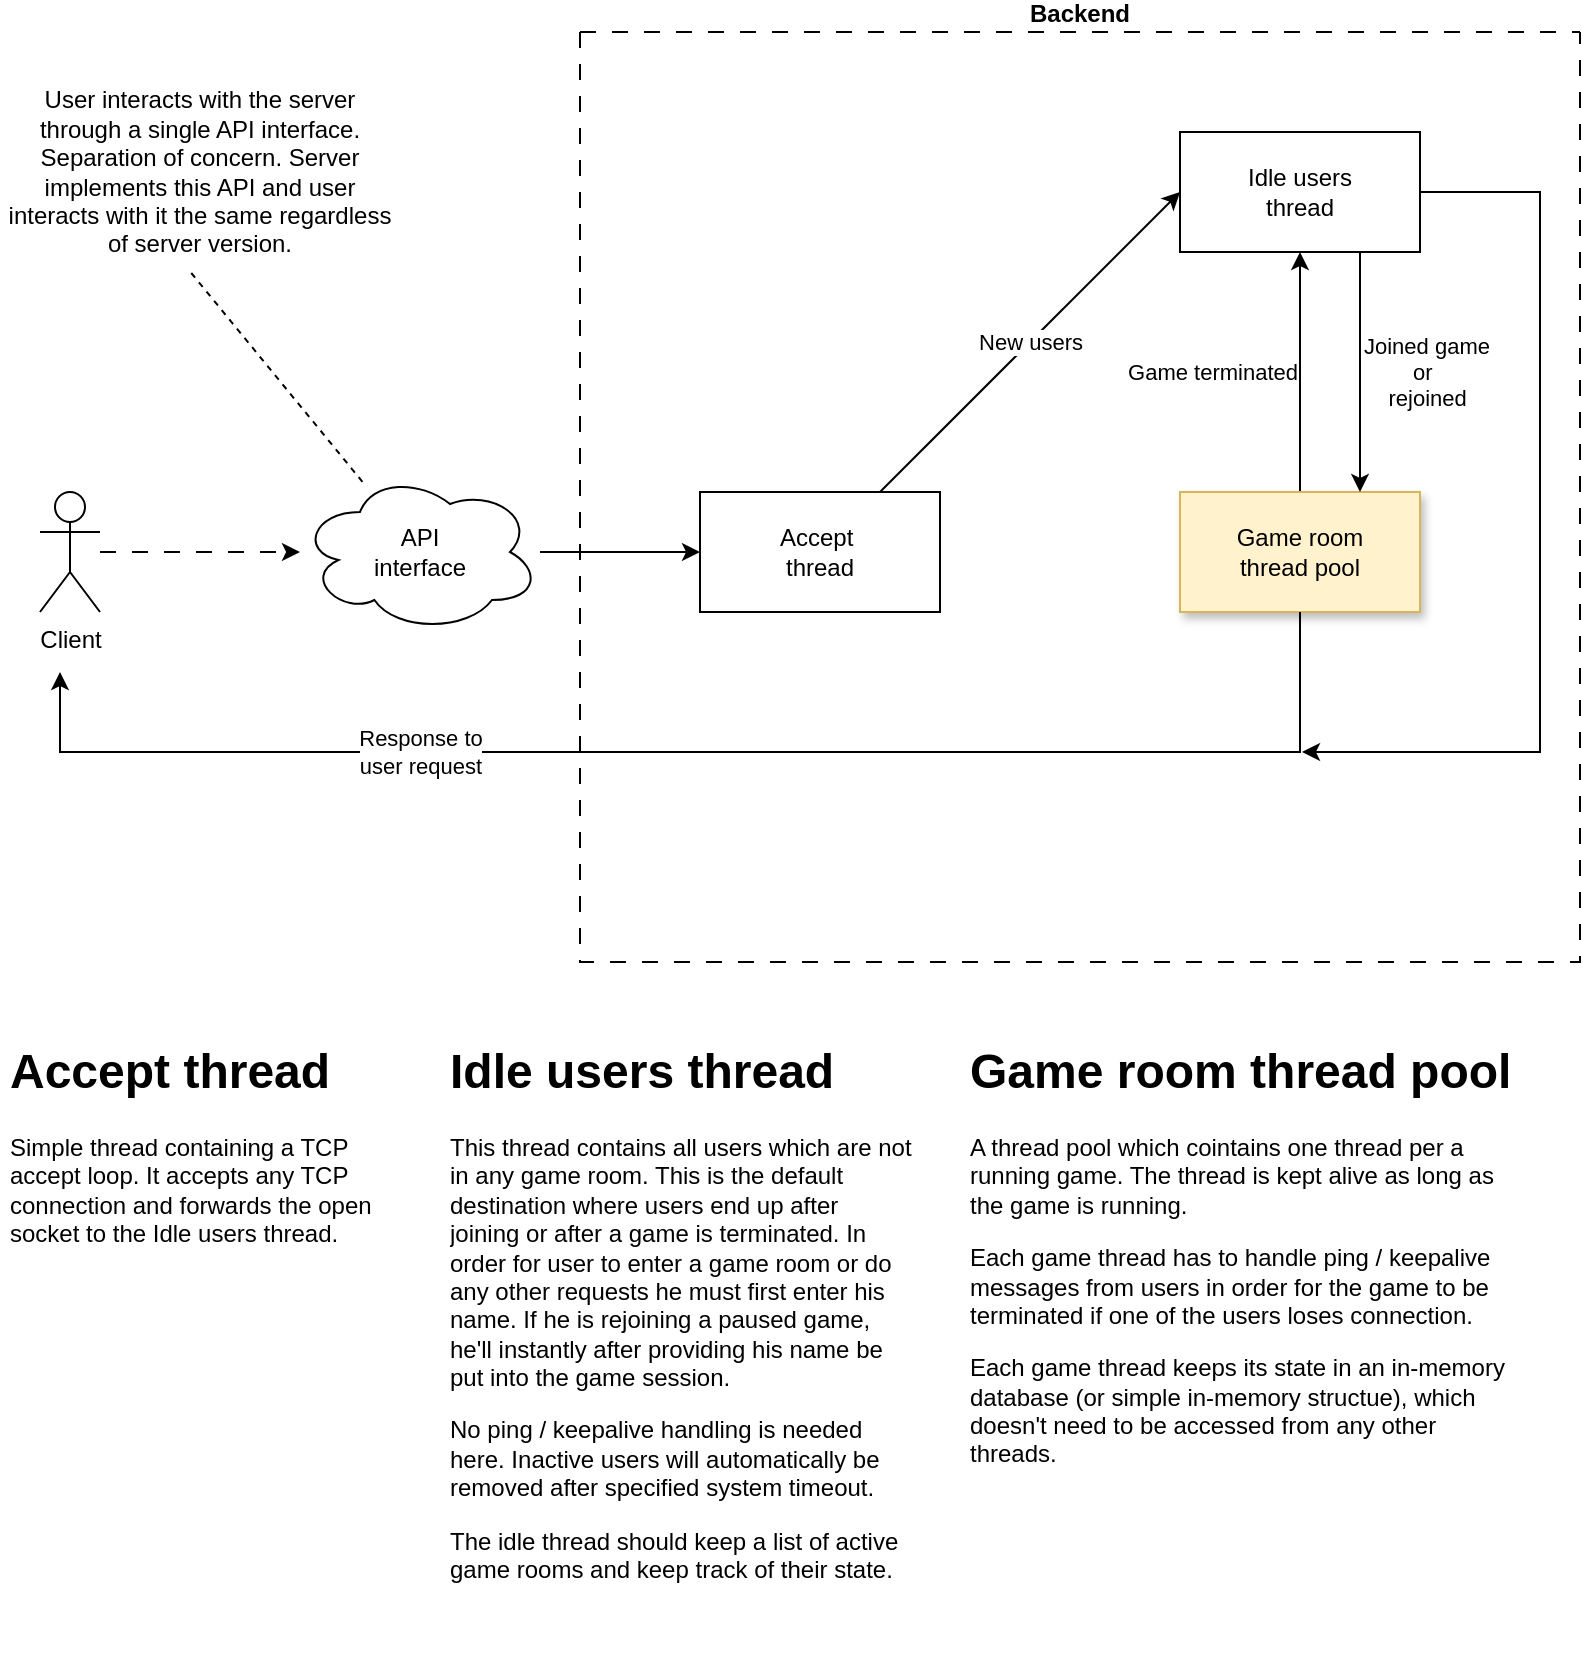 <mxfile version="22.0.3" type="device">
  <diagram name="System architecture" id="EF8Ic291jIvfLlJ6UbFK">
    <mxGraphModel dx="980" dy="590" grid="1" gridSize="10" guides="1" tooltips="1" connect="1" arrows="1" fold="1" page="1" pageScale="1" pageWidth="850" pageHeight="1100" math="0" shadow="0">
      <root>
        <mxCell id="0" />
        <mxCell id="1" parent="0" />
        <mxCell id="X_usCGB1Pf8Fytaaig_z-1" value="Client" style="shape=umlActor;verticalLabelPosition=bottom;verticalAlign=top;html=1;outlineConnect=0;" parent="1" vertex="1">
          <mxGeometry x="70" y="320" width="30" height="60" as="geometry" />
        </mxCell>
        <mxCell id="X_usCGB1Pf8Fytaaig_z-25" style="edgeStyle=orthogonalEdgeStyle;rounded=0;orthogonalLoop=1;jettySize=auto;html=1;" parent="1" source="X_usCGB1Pf8Fytaaig_z-6" target="X_usCGB1Pf8Fytaaig_z-15" edge="1">
          <mxGeometry relative="1" as="geometry" />
        </mxCell>
        <mxCell id="X_usCGB1Pf8Fytaaig_z-6" value="API&lt;br&gt;interface" style="ellipse;shape=cloud;whiteSpace=wrap;html=1;" parent="1" vertex="1">
          <mxGeometry x="200" y="310" width="120" height="80" as="geometry" />
        </mxCell>
        <mxCell id="X_usCGB1Pf8Fytaaig_z-7" style="edgeStyle=orthogonalEdgeStyle;rounded=0;orthogonalLoop=1;jettySize=auto;html=1;dashed=1;dashPattern=8 8;" parent="1" source="X_usCGB1Pf8Fytaaig_z-1" target="X_usCGB1Pf8Fytaaig_z-6" edge="1">
          <mxGeometry relative="1" as="geometry">
            <mxPoint x="170" y="340" as="targetPoint" />
          </mxGeometry>
        </mxCell>
        <mxCell id="X_usCGB1Pf8Fytaaig_z-9" value="User interacts with the server through a single API interface.&lt;br&gt;Separation of concern. Server implements this API and user interacts with it the same regardless of server version." style="text;html=1;strokeColor=none;fillColor=none;align=center;verticalAlign=middle;whiteSpace=wrap;rounded=0;" parent="1" vertex="1">
          <mxGeometry x="50" y="110" width="200" height="100" as="geometry" />
        </mxCell>
        <mxCell id="X_usCGB1Pf8Fytaaig_z-13" value="Backend" style="swimlane;startSize=0;dashed=1;dashPattern=8 8;align=center;labelPosition=center;verticalLabelPosition=top;verticalAlign=bottom;" parent="1" vertex="1">
          <mxGeometry x="340" y="90" width="500" height="465" as="geometry" />
        </mxCell>
        <mxCell id="X_usCGB1Pf8Fytaaig_z-23" value="Game terminated" style="edgeStyle=orthogonalEdgeStyle;rounded=0;orthogonalLoop=1;jettySize=auto;html=1;entryX=0.5;entryY=1;entryDx=0;entryDy=0;labelPosition=left;verticalLabelPosition=middle;align=right;verticalAlign=middle;" parent="X_usCGB1Pf8Fytaaig_z-13" source="X_usCGB1Pf8Fytaaig_z-18" target="X_usCGB1Pf8Fytaaig_z-19" edge="1">
          <mxGeometry relative="1" as="geometry" />
        </mxCell>
        <mxCell id="X_usCGB1Pf8Fytaaig_z-18" value="Game room&lt;br&gt;thread pool" style="rounded=0;whiteSpace=wrap;html=1;glass=0;shadow=1;fillColor=#fff2cc;strokeColor=#d6b656;" parent="X_usCGB1Pf8Fytaaig_z-13" vertex="1">
          <mxGeometry x="300" y="230" width="120" height="60" as="geometry" />
        </mxCell>
        <mxCell id="X_usCGB1Pf8Fytaaig_z-20" value="New users" style="rounded=0;orthogonalLoop=1;jettySize=auto;html=1;entryX=0;entryY=0.5;entryDx=0;entryDy=0;" parent="X_usCGB1Pf8Fytaaig_z-13" source="X_usCGB1Pf8Fytaaig_z-15" target="X_usCGB1Pf8Fytaaig_z-19" edge="1">
          <mxGeometry relative="1" as="geometry" />
        </mxCell>
        <mxCell id="X_usCGB1Pf8Fytaaig_z-15" value="Accept&amp;nbsp;&lt;br&gt;thread" style="rounded=0;whiteSpace=wrap;html=1;" parent="X_usCGB1Pf8Fytaaig_z-13" vertex="1">
          <mxGeometry x="60" y="230" width="120" height="60" as="geometry" />
        </mxCell>
        <mxCell id="X_usCGB1Pf8Fytaaig_z-24" value="Joined game&amp;nbsp;&lt;br&gt;&lt;span style=&quot;white-space: pre;&quot;&gt;&#x9;&lt;/span&gt;or&lt;br&gt;&amp;nbsp; &amp;nbsp; rejoined" style="edgeStyle=orthogonalEdgeStyle;rounded=0;orthogonalLoop=1;jettySize=auto;html=1;exitX=0.75;exitY=1;exitDx=0;exitDy=0;entryX=0.75;entryY=0;entryDx=0;entryDy=0;labelPosition=right;verticalLabelPosition=middle;align=left;verticalAlign=middle;" parent="X_usCGB1Pf8Fytaaig_z-13" source="X_usCGB1Pf8Fytaaig_z-19" target="X_usCGB1Pf8Fytaaig_z-18" edge="1">
          <mxGeometry relative="1" as="geometry" />
        </mxCell>
        <mxCell id="X_usCGB1Pf8Fytaaig_z-31" style="edgeStyle=orthogonalEdgeStyle;rounded=0;orthogonalLoop=1;jettySize=auto;html=1;" parent="X_usCGB1Pf8Fytaaig_z-13" source="X_usCGB1Pf8Fytaaig_z-19" edge="1">
          <mxGeometry relative="1" as="geometry">
            <mxPoint x="361" y="360" as="targetPoint" />
            <Array as="points">
              <mxPoint x="480" y="80" />
              <mxPoint x="480" y="360" />
            </Array>
          </mxGeometry>
        </mxCell>
        <mxCell id="X_usCGB1Pf8Fytaaig_z-19" value="Idle users&lt;br&gt;thread" style="rounded=0;whiteSpace=wrap;html=1;" parent="X_usCGB1Pf8Fytaaig_z-13" vertex="1">
          <mxGeometry x="300" y="50" width="120" height="60" as="geometry" />
        </mxCell>
        <mxCell id="X_usCGB1Pf8Fytaaig_z-14" style="rounded=0;orthogonalLoop=1;jettySize=auto;html=1;entryX=0.47;entryY=0.985;entryDx=0;entryDy=0;entryPerimeter=0;dashed=1;endArrow=none;endFill=0;" parent="1" source="X_usCGB1Pf8Fytaaig_z-6" target="X_usCGB1Pf8Fytaaig_z-9" edge="1">
          <mxGeometry relative="1" as="geometry" />
        </mxCell>
        <mxCell id="X_usCGB1Pf8Fytaaig_z-26" value="Response to&lt;br&gt;user request" style="edgeStyle=orthogonalEdgeStyle;rounded=0;orthogonalLoop=1;jettySize=auto;html=1;" parent="1" source="X_usCGB1Pf8Fytaaig_z-18" edge="1">
          <mxGeometry x="0.397" relative="1" as="geometry">
            <mxPoint x="80" y="410" as="targetPoint" />
            <Array as="points">
              <mxPoint x="700" y="450" />
              <mxPoint x="80" y="450" />
            </Array>
            <mxPoint as="offset" />
          </mxGeometry>
        </mxCell>
        <mxCell id="X_usCGB1Pf8Fytaaig_z-32" value="&lt;h1&gt;Accept thread&lt;/h1&gt;&lt;p&gt;Simple thread containing a TCP accept loop. It accepts any TCP connection and forwards the open socket to the Idle users thread.&lt;/p&gt;" style="text;html=1;strokeColor=none;fillColor=none;spacing=5;spacingTop=-20;whiteSpace=wrap;overflow=hidden;rounded=0;" parent="1" vertex="1">
          <mxGeometry x="50" y="590" width="190" height="120" as="geometry" />
        </mxCell>
        <mxCell id="X_usCGB1Pf8Fytaaig_z-33" value="&lt;h1&gt;Idle users thread&lt;/h1&gt;&lt;p&gt;This thread contains all users which are not in any game room. This is the default destination where users end up after joining or after a game is terminated. In order for user to enter a game room or do any other requests he must first enter his name. If he is rejoining a paused game, he&#39;ll instantly after providing his name be put into the game session.&lt;/p&gt;&lt;p&gt;No ping / keepalive handling is needed here. Inactive users will automatically be removed after specified system timeout.&lt;/p&gt;&lt;p&gt;The idle thread should keep a list of active game rooms and keep track of their state.&lt;/p&gt;" style="text;html=1;strokeColor=none;fillColor=none;spacing=5;spacingTop=-20;whiteSpace=wrap;overflow=hidden;rounded=0;" parent="1" vertex="1">
          <mxGeometry x="270" y="590" width="240" height="310" as="geometry" />
        </mxCell>
        <mxCell id="X_usCGB1Pf8Fytaaig_z-34" value="&lt;h1&gt;Game room thread pool&lt;/h1&gt;&lt;p&gt;A thread pool which cointains one thread per a running game. The thread is kept alive as long as the game is running.&amp;nbsp;&lt;/p&gt;&lt;p&gt;Each game thread has to handle ping / keepalive messages from users in order for the game to be terminated if one of the users loses connection.&lt;/p&gt;&lt;p&gt;Each game thread keeps its state in an in-memory database (or simple in-memory structue), which doesn&#39;t need to be accessed from any other threads.&lt;br&gt;&lt;/p&gt;" style="text;html=1;strokeColor=none;fillColor=none;spacing=5;spacingTop=-20;whiteSpace=wrap;overflow=hidden;rounded=0;" parent="1" vertex="1">
          <mxGeometry x="530" y="590" width="280" height="240" as="geometry" />
        </mxCell>
      </root>
    </mxGraphModel>
  </diagram>
</mxfile>
